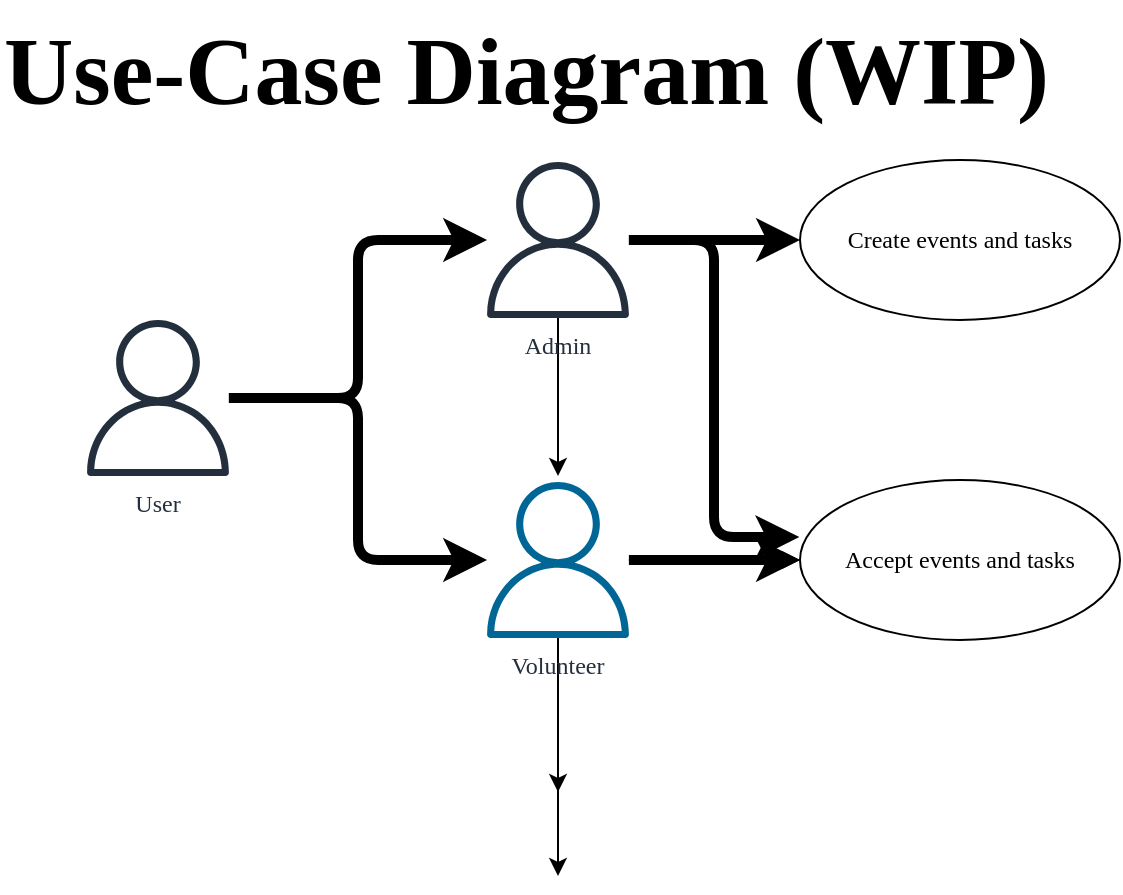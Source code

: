 <mxfile>
    <diagram id="-MHGoC4FEf-LlO6rwxvQ" name="Concept_1">
        <mxGraphModel dx="1573" dy="766" grid="1" gridSize="10" guides="1" tooltips="1" connect="1" arrows="1" fold="1" page="0" pageScale="1" pageWidth="850" pageHeight="1100" background="light-dark(#FFFFFF,#FFFFFF)" math="1" shadow="0">
            <root>
                <mxCell id="0"/>
                <mxCell id="1" parent="0"/>
                <mxCell id="18" value="" style="edgeStyle=elbowEdgeStyle;strokeWidth=5;strokeColor=light-dark(#000000,#1437F5);labelBackgroundColor=none;fontFamily=Calibri;" parent="1" source="12" target="13" edge="1">
                    <mxGeometry relative="1" as="geometry"/>
                </mxCell>
                <mxCell id="12" value="User" style="sketch=0;outlineConnect=0;fontColor=light-dark(#232F3E,#1437F5);gradientColor=none;fillColor=light-dark(#232F3D,#1437F5);strokeColor=none;dashed=0;verticalLabelPosition=bottom;verticalAlign=top;align=center;fontSize=12;fontStyle=0;aspect=fixed;pointerEvents=1;shape=mxgraph.aws4.user;fontFamily=Calibri;" parent="1" vertex="1">
                    <mxGeometry x="-200" y="520" width="78" height="78" as="geometry"/>
                </mxCell>
                <mxCell id="15" value="" style="edgeStyle=none;html=1;fontFamily=Calibri;" parent="1" source="13" edge="1">
                    <mxGeometry relative="1" as="geometry">
                        <mxPoint x="39" y="598" as="targetPoint"/>
                    </mxGeometry>
                </mxCell>
                <mxCell id="13" value="Admin" style="sketch=0;outlineConnect=0;fontColor=light-dark(#232F3E,#00FFFF);gradientColor=none;fillColor=light-dark(#232F3D,#00FFFF);strokeColor=none;dashed=0;verticalLabelPosition=bottom;verticalAlign=top;align=center;fontSize=12;fontStyle=0;aspect=fixed;pointerEvents=1;shape=mxgraph.aws4.user;fontFamily=Calibri;" parent="1" vertex="1">
                    <mxGeometry y="441" width="78" height="78" as="geometry"/>
                </mxCell>
                <mxCell id="17" value="" style="edgeStyle=none;html=1;fontFamily=Calibri;" parent="1" edge="1">
                    <mxGeometry relative="1" as="geometry">
                        <mxPoint x="39" y="676.0" as="sourcePoint"/>
                        <mxPoint x="39" y="756" as="targetPoint"/>
                    </mxGeometry>
                </mxCell>
                <mxCell id="23" value="" style="edgeStyle=none;html=1;fontFamily=Calibri;" parent="1" source="19" edge="1">
                    <mxGeometry relative="1" as="geometry">
                        <mxPoint x="39" y="798" as="targetPoint"/>
                    </mxGeometry>
                </mxCell>
                <mxCell id="30" value="" style="edgeStyle=none;html=1;fontFamily=Calibri;" edge="1" parent="1" source="19" target="26">
                    <mxGeometry relative="1" as="geometry"/>
                </mxCell>
                <mxCell id="19" value="Volunteer" style="sketch=0;outlineConnect=0;fontColor=light-dark(#232F3E,#006696);gradientColor=none;fillColor=light-dark(#006696,#006696);strokeColor=none;dashed=0;verticalLabelPosition=bottom;verticalAlign=top;align=center;fontSize=12;fontStyle=0;aspect=fixed;pointerEvents=1;shape=mxgraph.aws4.user;fontFamily=Calibri;" parent="1" vertex="1">
                    <mxGeometry y="601" width="78" height="78" as="geometry"/>
                </mxCell>
                <mxCell id="21" value="" style="edgeStyle=elbowEdgeStyle;strokeWidth=5;strokeColor=light-dark(#000000,#1437F5);labelBackgroundColor=none;fontFamily=Calibri;" parent="1" source="12" target="19" edge="1">
                    <mxGeometry relative="1" as="geometry">
                        <mxPoint x="-76" y="569" as="sourcePoint"/>
                        <mxPoint x="14" y="449" as="targetPoint"/>
                    </mxGeometry>
                </mxCell>
                <mxCell id="24" value="Create events and tasks&lt;span style=&quot;font-size: 0px; text-align: start; text-wrap-mode: nowrap;&quot;&gt;%3CmxGraphModel%3E%3Croot%3E%3CmxCell%20id%3D%220%22%2F%3E%3CmxCell%20id%3D%221%22%20parent%3D%220%22%2F%3E%3CmxCell%20id%3D%222%22%20value%3D%22Create%20events%22%20style%3D%22ellipse%3BwhiteSpace%3Dwrap%3Bhtml%3D1%3BstrokeColor%3Dlight-dark(%23000000%2C%23000000)%3BfillColor%3Dlight-dark(%23FFFFFF%2C%23FFFFFF)%3BfontFamily%3DCalibri%3BfontColor%3Dlight-dark(%23000000%2C%23000000)%3B%22%20vertex%3D%221%22%20parent%3D%221%22%3E%3CmxGeometry%20x%3D%22160%22%20y%3D%22400%22%20width%3D%22160%22%20height%3D%2280%22%20as%3D%22geometry%22%2F%3E%3C%2FmxCell%3E%3C%2Froot%3E%3C%2FmxGraphModel%3E&lt;/span&gt;" style="ellipse;whiteSpace=wrap;html=1;strokeColor=light-dark(#000000,#000000);fillColor=light-dark(#FFFFFF,#FFFFFF);fontFamily=Calibri;fontColor=light-dark(#000000,#000000);" parent="1" vertex="1">
                    <mxGeometry x="160" y="440" width="160" height="80" as="geometry"/>
                </mxCell>
                <mxCell id="26" value="Accept events and tasks&lt;span style=&quot;font-size: 0px; text-align: start; text-wrap-mode: nowrap;&quot;&gt;%3CmxGraphModel%3E%3Croot%3E%3CmxCell%20id%3D%220%22%2F%3E%3CmxCell%20id%3D%221%22%20parent%3D%220%22%2F%3E%3CmxCell%20id%3D%222%22%20value%3D%22Create%20events%22%20style%3D%22ellipse%3BwhiteSpace%3Dwrap%3Bhtml%3D1%3BstrokeColor%3Dlight-dark(%23000000%2C%23000000)%3BfillColor%3Dlight-dark(%23FFFFFF%2C%23FFFFFF)%3BfontFamily%3DCalibri%3BfontColor%3Dlight-dark(%23000000%2C%23000000)%3B%22%20vertex%3D%221%22%20parent%3D%221%22%3E%3CmxGeometry%20x%3D%22160%22%20y%3D%22400%22%20width%3D%22160%22%20height%3D%2280%22%20as%3D%22geometry%22%2F%3E%3C%2FmxCell%3E%3C%2Froot%3E%3C%2FmxGraphModel%3E&lt;/span&gt;" style="ellipse;whiteSpace=wrap;html=1;strokeColor=light-dark(#000000,#000000);fillColor=light-dark(#FFFFFF,#FFFFFF);fontFamily=Calibri;fontColor=light-dark(#000000,#000000);" parent="1" vertex="1">
                    <mxGeometry x="160" y="600" width="160" height="80" as="geometry"/>
                </mxCell>
                <mxCell id="27" value="" style="edgeStyle=elbowEdgeStyle;strokeWidth=5;strokeColor=light-dark(#000000, #75fbfd);labelBackgroundColor=none;fontFamily=Calibri;entryX=0;entryY=0.5;entryDx=0;entryDy=0;" edge="1" parent="1" source="13" target="24">
                    <mxGeometry relative="1" as="geometry">
                        <mxPoint x="90" y="450" as="sourcePoint"/>
                        <mxPoint x="220" y="330" as="targetPoint"/>
                    </mxGeometry>
                </mxCell>
                <mxCell id="28" value="" style="edgeStyle=elbowEdgeStyle;strokeWidth=5;strokeColor=light-dark(#000000, #75fbfd);labelBackgroundColor=none;fontFamily=Calibri;entryX=-0.002;entryY=0.357;entryDx=0;entryDy=0;entryPerimeter=0;" edge="1" parent="1" source="13" target="26">
                    <mxGeometry relative="1" as="geometry">
                        <mxPoint x="100" y="510" as="sourcePoint"/>
                        <mxPoint x="186" y="510" as="targetPoint"/>
                    </mxGeometry>
                </mxCell>
                <mxCell id="29" value="" style="edgeStyle=elbowEdgeStyle;strokeWidth=5;strokeColor=light-dark(#000000, #2a6492);labelBackgroundColor=none;fontFamily=Calibri;entryX=0;entryY=0.5;entryDx=0;entryDy=0;" edge="1" parent="1" source="19" target="26">
                    <mxGeometry relative="1" as="geometry">
                        <mxPoint x="100" y="740" as="sourcePoint"/>
                        <mxPoint x="186" y="740" as="targetPoint"/>
                    </mxGeometry>
                </mxCell>
                <mxCell id="31" value="Use-Case Diagram (WIP)" style="text;html=1;align=left;verticalAlign=middle;resizable=0;points=[];autosize=1;strokeColor=none;fillColor=none;fontFamily=Calibri;fontColor=light-dark(#000000,#000000);fontSize=48;fontStyle=1" vertex="1" parent="1">
                    <mxGeometry x="-240" y="360" width="500" height="70" as="geometry"/>
                </mxCell>
            </root>
        </mxGraphModel>
    </diagram>
</mxfile>